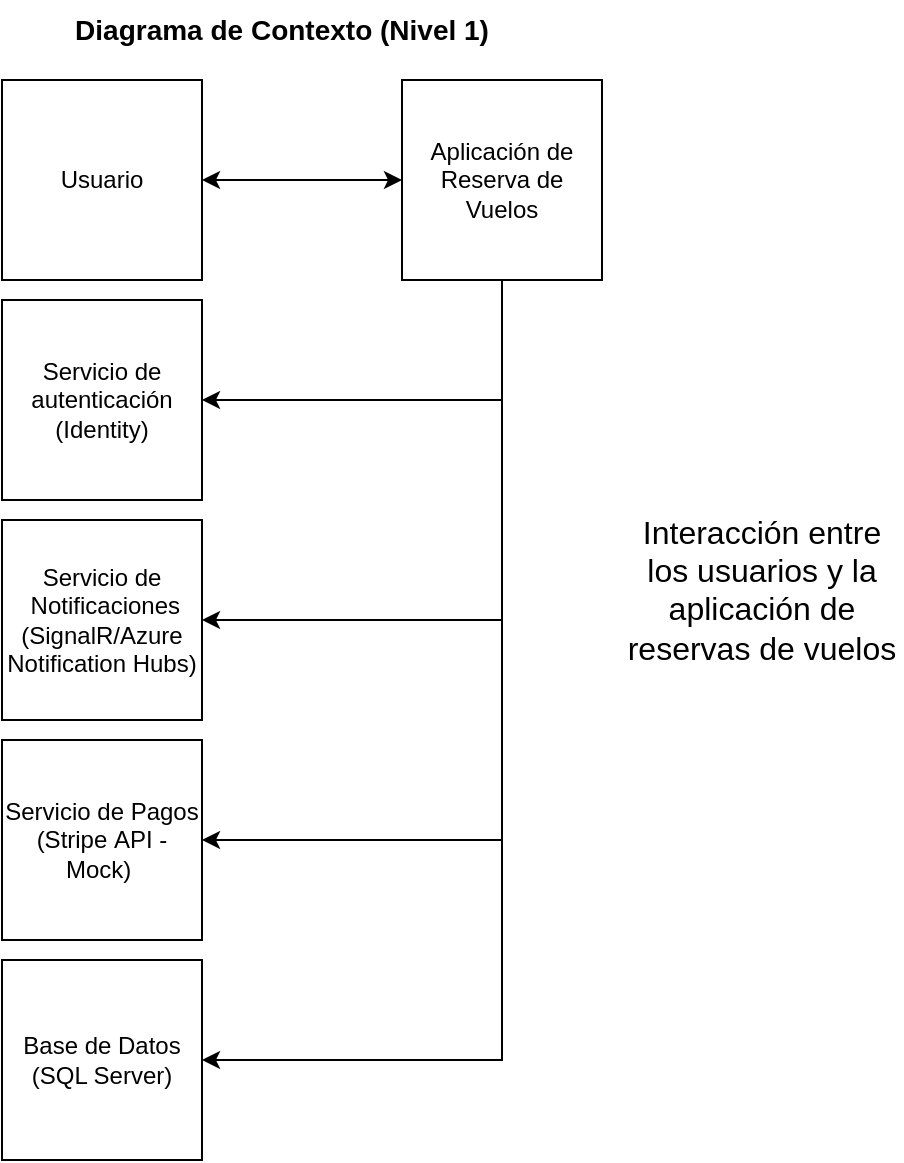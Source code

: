<mxfile version="24.7.1" type="device" pages="4">
  <diagram name="N1" id="COFwyiI3ozjty7LpkfsB">
    <mxGraphModel dx="1808" dy="652" grid="1" gridSize="10" guides="1" tooltips="1" connect="1" arrows="1" fold="1" page="1" pageScale="1" pageWidth="827" pageHeight="1169" math="0" shadow="0">
      <root>
        <mxCell id="0" />
        <mxCell id="1" parent="0" />
        <mxCell id="GQjELW8ep5slCsAtEW8S-1" value="Usuario" style="whiteSpace=wrap;html=1;aspect=fixed;" vertex="1" parent="1">
          <mxGeometry x="40" y="60" width="100" height="100" as="geometry" />
        </mxCell>
        <mxCell id="GQjELW8ep5slCsAtEW8S-2" value="Aplicación de Reserva de Vuelos" style="whiteSpace=wrap;html=1;aspect=fixed;" vertex="1" parent="1">
          <mxGeometry x="240" y="60" width="100" height="100" as="geometry" />
        </mxCell>
        <mxCell id="GQjELW8ep5slCsAtEW8S-3" value="Servicio de autenticación&lt;br&gt;(Identity)" style="whiteSpace=wrap;html=1;aspect=fixed;" vertex="1" parent="1">
          <mxGeometry x="40" y="170" width="100" height="100" as="geometry" />
        </mxCell>
        <mxCell id="GQjELW8ep5slCsAtEW8S-4" value="" style="endArrow=classic;startArrow=classic;html=1;rounded=0;exitX=1;exitY=0.5;exitDx=0;exitDy=0;entryX=0;entryY=0.5;entryDx=0;entryDy=0;" edge="1" parent="1" source="GQjELW8ep5slCsAtEW8S-1" target="GQjELW8ep5slCsAtEW8S-2">
          <mxGeometry width="50" height="50" relative="1" as="geometry">
            <mxPoint x="390" y="410" as="sourcePoint" />
            <mxPoint x="440" y="360" as="targetPoint" />
          </mxGeometry>
        </mxCell>
        <mxCell id="GQjELW8ep5slCsAtEW8S-5" value="" style="endArrow=classic;html=1;rounded=0;exitX=0.5;exitY=1;exitDx=0;exitDy=0;entryX=1;entryY=0.5;entryDx=0;entryDy=0;" edge="1" parent="1" source="GQjELW8ep5slCsAtEW8S-2" target="GQjELW8ep5slCsAtEW8S-3">
          <mxGeometry width="50" height="50" relative="1" as="geometry">
            <mxPoint x="390" y="410" as="sourcePoint" />
            <mxPoint x="440" y="360" as="targetPoint" />
            <Array as="points">
              <mxPoint x="290" y="220" />
            </Array>
          </mxGeometry>
        </mxCell>
        <mxCell id="GQjELW8ep5slCsAtEW8S-6" value="Diagrama de Contexto (Nivel 1)" style="text;html=1;align=center;verticalAlign=middle;whiteSpace=wrap;rounded=0;fontStyle=1;fontSize=14;" vertex="1" parent="1">
          <mxGeometry x="40" y="20" width="280" height="30" as="geometry" />
        </mxCell>
        <mxCell id="7ludCrOSt_Thyn5OLw1Z-2" value="Servicio de &amp;nbsp;Notificaciones &amp;nbsp;(SignalR&lt;span class=&quot;hljs-operator&quot;&gt;/&lt;/span&gt;Azure&amp;nbsp; Notification Hubs)" style="whiteSpace=wrap;html=1;aspect=fixed;" vertex="1" parent="1">
          <mxGeometry x="40" y="280" width="100" height="100" as="geometry" />
        </mxCell>
        <mxCell id="7ludCrOSt_Thyn5OLw1Z-5" value="Servicio de&amp;nbsp;Pagos (Stripe&amp;nbsp;API &lt;span class=&quot;hljs-operator&quot;&gt;-&lt;/span&gt; Mock)&amp;nbsp;" style="whiteSpace=wrap;html=1;aspect=fixed;" vertex="1" parent="1">
          <mxGeometry x="40" y="390" width="100" height="100" as="geometry" />
        </mxCell>
        <mxCell id="7ludCrOSt_Thyn5OLw1Z-6" value="" style="endArrow=classic;html=1;rounded=0;exitX=0.5;exitY=1;exitDx=0;exitDy=0;entryX=1;entryY=0.5;entryDx=0;entryDy=0;" edge="1" parent="1" source="GQjELW8ep5slCsAtEW8S-2" target="7ludCrOSt_Thyn5OLw1Z-2">
          <mxGeometry width="50" height="50" relative="1" as="geometry">
            <mxPoint x="300" y="170" as="sourcePoint" />
            <mxPoint x="150" y="240" as="targetPoint" />
            <Array as="points">
              <mxPoint x="290" y="330" />
            </Array>
          </mxGeometry>
        </mxCell>
        <mxCell id="7ludCrOSt_Thyn5OLw1Z-7" value="" style="endArrow=classic;html=1;rounded=0;exitX=0.5;exitY=1;exitDx=0;exitDy=0;entryX=1;entryY=0.5;entryDx=0;entryDy=0;" edge="1" parent="1" source="GQjELW8ep5slCsAtEW8S-2" target="7ludCrOSt_Thyn5OLw1Z-5">
          <mxGeometry width="50" height="50" relative="1" as="geometry">
            <mxPoint x="300" y="170" as="sourcePoint" />
            <mxPoint x="150" y="360" as="targetPoint" />
            <Array as="points">
              <mxPoint x="290" y="440" />
            </Array>
          </mxGeometry>
        </mxCell>
        <mxCell id="7ludCrOSt_Thyn5OLw1Z-8" value="Base de Datos (&lt;span class=&quot;hljs-keyword&quot;&gt;SQL&lt;/span&gt; Server)" style="whiteSpace=wrap;html=1;aspect=fixed;" vertex="1" parent="1">
          <mxGeometry x="40" y="500" width="100" height="100" as="geometry" />
        </mxCell>
        <mxCell id="7ludCrOSt_Thyn5OLw1Z-9" value="" style="endArrow=classic;html=1;rounded=0;exitX=0.5;exitY=1;exitDx=0;exitDy=0;entryX=1;entryY=0.5;entryDx=0;entryDy=0;" edge="1" parent="1" source="GQjELW8ep5slCsAtEW8S-2" target="7ludCrOSt_Thyn5OLw1Z-8">
          <mxGeometry width="50" height="50" relative="1" as="geometry">
            <mxPoint x="300" y="170" as="sourcePoint" />
            <mxPoint x="150" y="480" as="targetPoint" />
            <Array as="points">
              <mxPoint x="290" y="550" />
            </Array>
          </mxGeometry>
        </mxCell>
        <mxCell id="xbgTVF0E-h3FxzrcNlNX-4" value="Interacción entre los usuarios y la aplicación de reservas de vuelos" style="text;whiteSpace=wrap;html=1;fontSize=16;align=center;" vertex="1" parent="1">
          <mxGeometry x="350" y="270" width="140" height="90" as="geometry" />
        </mxCell>
      </root>
    </mxGraphModel>
  </diagram>
  <diagram id="YFlpD0oa5Kz86ncDNRH0" name="N2">
    <mxGraphModel dx="1808" dy="652" grid="1" gridSize="10" guides="1" tooltips="1" connect="1" arrows="1" fold="1" page="1" pageScale="1" pageWidth="827" pageHeight="1169" math="0" shadow="0">
      <root>
        <mxCell id="0" />
        <mxCell id="1" parent="0" />
        <mxCell id="0m93pcgGlMHqi5S5XACm-1" value="&lt;span style=&quot;font-size: 14px;&quot;&gt;Diagrama de Contenedores (Nivel 2)&lt;/span&gt;" style="swimlane;whiteSpace=wrap;html=1;" vertex="1" parent="1">
          <mxGeometry x="80" y="45" width="260" height="540" as="geometry" />
        </mxCell>
        <mxCell id="UsFJIPFv3FCn83U0_a6z-8" value="" style="swimlane;startSize=0;" vertex="1" parent="0m93pcgGlMHqi5S5XACm-1">
          <mxGeometry x="10" y="30" width="240" height="300" as="geometry" />
        </mxCell>
        <mxCell id="UsFJIPFv3FCn83U0_a6z-10" value="" style="swimlane;startSize=0;" vertex="1" parent="UsFJIPFv3FCn83U0_a6z-8">
          <mxGeometry x="20" y="40" width="200" height="80" as="geometry" />
        </mxCell>
        <mxCell id="UsFJIPFv3FCn83U0_a6z-12" value="&lt;span class=&quot;hljs-operator&quot;&gt;-&lt;/span&gt; AccountController&lt;div&gt;&lt;span class=&quot;hljs-operator&quot;&gt;-&lt;/span&gt; FlightController&lt;br&gt;&lt;span class=&quot;hljs-operator&quot;&gt;-&lt;/span&gt; AdminController&amp;nbsp;&lt;/div&gt;" style="text;html=1;align=left;verticalAlign=middle;resizable=0;points=[];autosize=1;strokeColor=none;fillColor=none;" vertex="1" parent="UsFJIPFv3FCn83U0_a6z-10">
          <mxGeometry x="35" y="20" width="130" height="60" as="geometry" />
        </mxCell>
        <mxCell id="UsFJIPFv3FCn83U0_a6z-11" value="Controladores" style="text;html=1;align=center;verticalAlign=middle;resizable=0;points=[];autosize=1;strokeColor=none;fillColor=none;" vertex="1" parent="UsFJIPFv3FCn83U0_a6z-10">
          <mxGeometry x="50" width="100" height="30" as="geometry" />
        </mxCell>
        <mxCell id="UsFJIPFv3FCn83U0_a6z-13" value="Aplicación Web&lt;br&gt;(ASP.NET Core MVC)" style="text;html=1;align=center;verticalAlign=middle;resizable=0;points=[];autosize=1;strokeColor=none;fillColor=none;" vertex="1" parent="UsFJIPFv3FCn83U0_a6z-8">
          <mxGeometry x="50" width="140" height="40" as="geometry" />
        </mxCell>
        <mxCell id="UsFJIPFv3FCn83U0_a6z-15" value="" style="swimlane;startSize=0;" vertex="1" parent="UsFJIPFv3FCn83U0_a6z-8">
          <mxGeometry x="20" y="130" width="200" height="70" as="geometry" />
        </mxCell>
        <mxCell id="UsFJIPFv3FCn83U0_a6z-16" value="Servicios" style="text;html=1;align=center;verticalAlign=middle;resizable=0;points=[];autosize=1;strokeColor=none;fillColor=none;" vertex="1" parent="UsFJIPFv3FCn83U0_a6z-15">
          <mxGeometry x="65" width="70" height="30" as="geometry" />
        </mxCell>
        <mxCell id="UsFJIPFv3FCn83U0_a6z-17" value="&lt;span class=&quot;hljs-operator&quot;&gt;-&lt;/span&gt; NotificationService&lt;br&gt;&lt;span class=&quot;hljs-operator&quot;&gt;-&lt;/span&gt; PaymentService" style="text;html=1;align=left;verticalAlign=middle;resizable=0;points=[];autosize=1;strokeColor=none;fillColor=none;" vertex="1" parent="UsFJIPFv3FCn83U0_a6z-15">
          <mxGeometry x="35" y="25" width="130" height="40" as="geometry" />
        </mxCell>
        <mxCell id="UsFJIPFv3FCn83U0_a6z-18" value="" style="swimlane;startSize=0;" vertex="1" parent="UsFJIPFv3FCn83U0_a6z-8">
          <mxGeometry x="20" y="210" width="200" height="80" as="geometry" />
        </mxCell>
        <mxCell id="UsFJIPFv3FCn83U0_a6z-19" value="Modelos" style="text;html=1;align=center;verticalAlign=middle;resizable=0;points=[];autosize=1;strokeColor=none;fillColor=none;" vertex="1" parent="UsFJIPFv3FCn83U0_a6z-18">
          <mxGeometry x="65" width="70" height="30" as="geometry" />
        </mxCell>
        <mxCell id="UsFJIPFv3FCn83U0_a6z-20" value="&lt;span class=&quot;hljs-operator&quot;&gt;-&lt;/span&gt; User&lt;br&gt;&lt;span class=&quot;hljs-operator&quot;&gt;-&lt;/span&gt; Flight&lt;br&gt;&lt;span class=&quot;hljs-operator&quot;&gt;-&lt;/span&gt; Booking" style="text;html=1;align=left;verticalAlign=middle;resizable=0;points=[];autosize=1;strokeColor=none;fillColor=none;" vertex="1" parent="UsFJIPFv3FCn83U0_a6z-18">
          <mxGeometry x="65" y="25" width="70" height="60" as="geometry" />
        </mxCell>
        <mxCell id="UsFJIPFv3FCn83U0_a6z-21" value="" style="swimlane;startSize=0;" vertex="1" parent="0m93pcgGlMHqi5S5XACm-1">
          <mxGeometry x="10" y="340" width="240" height="40" as="geometry" />
        </mxCell>
        <mxCell id="UsFJIPFv3FCn83U0_a6z-22" value="Base de Datos&lt;br&gt;(&lt;span class=&quot;hljs-keyword&quot;&gt;SQL&lt;/span&gt; Server)&amp;nbsp;" style="text;html=1;align=center;verticalAlign=middle;resizable=0;points=[];autosize=1;strokeColor=none;fillColor=none;" vertex="1" parent="UsFJIPFv3FCn83U0_a6z-21">
          <mxGeometry x="70" width="100" height="40" as="geometry" />
        </mxCell>
        <mxCell id="UsFJIPFv3FCn83U0_a6z-23" value="" style="swimlane;startSize=0;" vertex="1" parent="0m93pcgGlMHqi5S5XACm-1">
          <mxGeometry x="10" y="390" width="240" height="40" as="geometry" />
        </mxCell>
        <mxCell id="UsFJIPFv3FCn83U0_a6z-24" value="Servicio de Autenticación&lt;br&gt;(&lt;span class=&quot;hljs-keyword&quot;&gt;Identity&lt;/span&gt; Server)" style="text;html=1;align=center;verticalAlign=middle;resizable=0;points=[];autosize=1;strokeColor=none;fillColor=none;" vertex="1" parent="UsFJIPFv3FCn83U0_a6z-23">
          <mxGeometry x="40" width="160" height="40" as="geometry" />
        </mxCell>
        <mxCell id="UsFJIPFv3FCn83U0_a6z-25" value="" style="swimlane;startSize=0;" vertex="1" parent="0m93pcgGlMHqi5S5XACm-1">
          <mxGeometry x="10" y="440" width="240" height="40" as="geometry" />
        </mxCell>
        <mxCell id="UsFJIPFv3FCn83U0_a6z-26" value="Servicio de Notificaciones&lt;br&gt;(Azure Notification Hubs)" style="text;html=1;align=center;verticalAlign=middle;resizable=0;points=[];autosize=1;strokeColor=none;fillColor=none;" vertex="1" parent="UsFJIPFv3FCn83U0_a6z-25">
          <mxGeometry x="40" width="160" height="40" as="geometry" />
        </mxCell>
        <mxCell id="UsFJIPFv3FCn83U0_a6z-27" value="" style="swimlane;startSize=0;" vertex="1" parent="0m93pcgGlMHqi5S5XACm-1">
          <mxGeometry x="10" y="490" width="240" height="40" as="geometry" />
        </mxCell>
        <mxCell id="UsFJIPFv3FCn83U0_a6z-28" value="Servicio de Pagos&lt;br&gt;(Stripe API &lt;span class=&quot;hljs-operator&quot;&gt;-&lt;/span&gt; Mock)" style="text;html=1;align=center;verticalAlign=middle;resizable=0;points=[];autosize=1;strokeColor=none;fillColor=none;" vertex="1" parent="UsFJIPFv3FCn83U0_a6z-27">
          <mxGeometry x="60" width="120" height="40" as="geometry" />
        </mxCell>
        <mxCell id="T3M55dE_aX11NL0qPjmo-1" value="Contenedores (aplicaciones o servicios) que componen el sistema." style="text;whiteSpace=wrap;html=1;fontSize=16;align=center;" vertex="1" parent="1">
          <mxGeometry x="360" y="270" width="140" height="90" as="geometry" />
        </mxCell>
      </root>
    </mxGraphModel>
  </diagram>
  <diagram id="HiiMgFurdqJLw7jYOTXP" name="N3">
    <mxGraphModel dx="1808" dy="652" grid="1" gridSize="10" guides="1" tooltips="1" connect="1" arrows="1" fold="1" page="1" pageScale="1" pageWidth="827" pageHeight="1169" math="0" shadow="0">
      <root>
        <mxCell id="0" />
        <mxCell id="1" parent="0" />
        <mxCell id="Z5SfkZARlFE1e9_lgM-3-1" value="Diagrama de Componentes (Nivel 3)" style="text;html=1;align=center;verticalAlign=middle;whiteSpace=wrap;rounded=0;fontStyle=1;fontSize=14;" vertex="1" parent="1">
          <mxGeometry x="40" y="50" width="280" height="30" as="geometry" />
        </mxCell>
        <mxCell id="Z5SfkZARlFE1e9_lgM-3-3" value="" style="swimlane;startSize=0;" vertex="1" parent="1">
          <mxGeometry x="40" y="80" width="280" height="340" as="geometry" />
        </mxCell>
        <mxCell id="Z5SfkZARlFE1e9_lgM-3-4" value="Aplicación Web (ASP.NET Core MVC) " style="text;html=1;align=center;verticalAlign=middle;resizable=0;points=[];autosize=1;strokeColor=none;fillColor=none;" vertex="1" parent="Z5SfkZARlFE1e9_lgM-3-3">
          <mxGeometry x="25" width="230" height="30" as="geometry" />
        </mxCell>
        <mxCell id="Z5SfkZARlFE1e9_lgM-3-5" value="" style="swimlane;startSize=0;" vertex="1" parent="Z5SfkZARlFE1e9_lgM-3-3">
          <mxGeometry x="10" y="140" width="260" height="90" as="geometry" />
        </mxCell>
        <mxCell id="Z5SfkZARlFE1e9_lgM-3-6" value="Servicios " style="text;html=1;align=center;verticalAlign=middle;resizable=0;points=[];autosize=1;strokeColor=none;fillColor=none;" vertex="1" parent="Z5SfkZARlFE1e9_lgM-3-5">
          <mxGeometry x="95" width="70" height="30" as="geometry" />
        </mxCell>
        <mxCell id="Z5SfkZARlFE1e9_lgM-3-8" value="NotificationService" style="rounded=0;whiteSpace=wrap;html=1;" vertex="1" parent="Z5SfkZARlFE1e9_lgM-3-5">
          <mxGeometry x="10" y="40" width="110" height="40" as="geometry" />
        </mxCell>
        <mxCell id="Z5SfkZARlFE1e9_lgM-3-9" value="PaymentService" style="rounded=0;whiteSpace=wrap;html=1;" vertex="1" parent="Z5SfkZARlFE1e9_lgM-3-5">
          <mxGeometry x="140" y="40" width="110" height="40" as="geometry" />
        </mxCell>
        <mxCell id="Z5SfkZARlFE1e9_lgM-3-11" value="" style="swimlane;startSize=0;" vertex="1" parent="Z5SfkZARlFE1e9_lgM-3-3">
          <mxGeometry x="10" y="40" width="260" height="90" as="geometry" />
        </mxCell>
        <mxCell id="Z5SfkZARlFE1e9_lgM-3-12" value="Controladores " style="text;html=1;align=center;verticalAlign=middle;resizable=0;points=[];autosize=1;strokeColor=none;fillColor=none;" vertex="1" parent="Z5SfkZARlFE1e9_lgM-3-11">
          <mxGeometry x="80" width="100" height="30" as="geometry" />
        </mxCell>
        <mxCell id="Z5SfkZARlFE1e9_lgM-3-13" value="AccountController" style="rounded=0;whiteSpace=wrap;html=1;" vertex="1" parent="Z5SfkZARlFE1e9_lgM-3-11">
          <mxGeometry x="10" y="40" width="110" height="40" as="geometry" />
        </mxCell>
        <mxCell id="Z5SfkZARlFE1e9_lgM-3-14" value="FlightController" style="rounded=0;whiteSpace=wrap;html=1;" vertex="1" parent="Z5SfkZARlFE1e9_lgM-3-11">
          <mxGeometry x="140" y="40" width="110" height="40" as="geometry" />
        </mxCell>
        <mxCell id="Z5SfkZARlFE1e9_lgM-3-15" value="" style="swimlane;startSize=0;" vertex="1" parent="1">
          <mxGeometry x="50" y="320" width="260" height="90" as="geometry" />
        </mxCell>
        <mxCell id="Z5SfkZARlFE1e9_lgM-3-16" value="Modelos " style="text;html=1;align=center;verticalAlign=middle;resizable=0;points=[];autosize=1;strokeColor=none;fillColor=none;" vertex="1" parent="Z5SfkZARlFE1e9_lgM-3-15">
          <mxGeometry x="95" width="70" height="30" as="geometry" />
        </mxCell>
        <mxCell id="Z5SfkZARlFE1e9_lgM-3-17" value="User" style="rounded=0;whiteSpace=wrap;html=1;" vertex="1" parent="Z5SfkZARlFE1e9_lgM-3-15">
          <mxGeometry x="10" y="40" width="110" height="40" as="geometry" />
        </mxCell>
        <mxCell id="Z5SfkZARlFE1e9_lgM-3-18" value="Flight" style="rounded=0;whiteSpace=wrap;html=1;" vertex="1" parent="Z5SfkZARlFE1e9_lgM-3-15">
          <mxGeometry x="140" y="40" width="110" height="40" as="geometry" />
        </mxCell>
        <mxCell id="Z5SfkZARlFE1e9_lgM-3-19" value="Base de Datos&lt;br&gt;(&lt;span class=&quot;hljs-keyword&quot;&gt;SQL&lt;/span&gt; Server)" style="rounded=0;whiteSpace=wrap;html=1;" vertex="1" parent="1">
          <mxGeometry x="40" y="430" width="280" height="40" as="geometry" />
        </mxCell>
        <mxCell id="Z5SfkZARlFE1e9_lgM-3-20" value="Servicio de Autenticación&lt;br&gt;(&lt;span class=&quot;hljs-keyword&quot;&gt;Identity&lt;/span&gt;)" style="rounded=0;whiteSpace=wrap;html=1;" vertex="1" parent="1">
          <mxGeometry x="40" y="480" width="280" height="40" as="geometry" />
        </mxCell>
        <mxCell id="Z5SfkZARlFE1e9_lgM-3-21" value="Servicio de Notificaciones&lt;br&gt;(Azure &amp;nbsp;Notification Hubs)&amp;nbsp;" style="rounded=0;whiteSpace=wrap;html=1;" vertex="1" parent="1">
          <mxGeometry x="40" y="530" width="280" height="40" as="geometry" />
        </mxCell>
        <mxCell id="Z5SfkZARlFE1e9_lgM-3-22" value="Servicio de Pagos&lt;br&gt;(Stripe API &lt;span class=&quot;hljs-operator&quot;&gt;-&lt;/span&gt; Mock)" style="rounded=0;whiteSpace=wrap;html=1;" vertex="1" parent="1">
          <mxGeometry x="40" y="580" width="280" height="40" as="geometry" />
        </mxCell>
        <mxCell id="0SRYFrOQvNqiw37BdBFX-1" value="Componentes internos de la aplicación web y cómo interactúan entre sí" style="text;whiteSpace=wrap;html=1;fontSize=16;align=center;" vertex="1" parent="1">
          <mxGeometry x="360" y="270" width="140" height="90" as="geometry" />
        </mxCell>
      </root>
    </mxGraphModel>
  </diagram>
  <diagram id="LeZCwgrrVbKjbnffqTeh" name="Secuencia">
    <mxGraphModel dx="1808" dy="652" grid="1" gridSize="10" guides="1" tooltips="1" connect="1" arrows="1" fold="1" page="1" pageScale="1" pageWidth="827" pageHeight="1169" math="0" shadow="0">
      <root>
        <mxCell id="0" />
        <mxCell id="1" parent="0" />
        <mxCell id="L-n6I6NpWhOQCa3kTRDa-1" value="Diagrama de Secuencia" style="text;html=1;align=center;verticalAlign=middle;whiteSpace=wrap;rounded=0;fontStyle=1;fontSize=14;" vertex="1" parent="1">
          <mxGeometry x="274" y="60" width="280" height="30" as="geometry" />
        </mxCell>
        <mxCell id="H-0k3UcaXbgcmAOFC5o6-1" value="Interacción entre el usuario final y los componentes para la reserva de vuelos." style="text;whiteSpace=wrap;html=1;fontSize=16;align=center;" vertex="1" parent="1">
          <mxGeometry x="640" y="280" width="140" height="90" as="geometry" />
        </mxCell>
        <mxCell id="H-0k3UcaXbgcmAOFC5o6-2" value="" style="endArrow=none;html=1;rounded=0;" edge="1" parent="1">
          <mxGeometry width="50" height="50" relative="1" as="geometry">
            <mxPoint x="80" y="480" as="sourcePoint" />
            <mxPoint x="80" y="130" as="targetPoint" />
          </mxGeometry>
        </mxCell>
        <mxCell id="H-0k3UcaXbgcmAOFC5o6-3" value="Usuario" style="text;html=1;align=center;verticalAlign=middle;whiteSpace=wrap;rounded=0;fontStyle=1" vertex="1" parent="1">
          <mxGeometry x="50" y="100" width="60" height="30" as="geometry" />
        </mxCell>
        <mxCell id="H-0k3UcaXbgcmAOFC5o6-4" value="" style="endArrow=none;html=1;rounded=0;" edge="1" parent="1">
          <mxGeometry width="50" height="50" relative="1" as="geometry">
            <mxPoint x="320" y="480" as="sourcePoint" />
            <mxPoint x="320" y="130" as="targetPoint" />
          </mxGeometry>
        </mxCell>
        <mxCell id="H-0k3UcaXbgcmAOFC5o6-5" value="Aplicación Web (ASP.NET Core MVC)" style="text;html=1;align=center;verticalAlign=middle;whiteSpace=wrap;rounded=0;fontStyle=1" vertex="1" parent="1">
          <mxGeometry x="210" y="100" width="220" height="30" as="geometry" />
        </mxCell>
        <mxCell id="H-0k3UcaXbgcmAOFC5o6-7" value="" style="endArrow=none;html=1;rounded=0;" edge="1" parent="1">
          <mxGeometry width="50" height="50" relative="1" as="geometry">
            <mxPoint x="560" y="480" as="sourcePoint" />
            <mxPoint x="560" y="130" as="targetPoint" />
          </mxGeometry>
        </mxCell>
        <mxCell id="H-0k3UcaXbgcmAOFC5o6-8" value="Servicios Externos (Mock)" style="text;html=1;align=center;verticalAlign=middle;whiteSpace=wrap;rounded=0;fontStyle=1" vertex="1" parent="1">
          <mxGeometry x="450" y="100" width="220" height="30" as="geometry" />
        </mxCell>
        <mxCell id="H-0k3UcaXbgcmAOFC5o6-10" value="" style="endArrow=classic;html=1;rounded=0;dashed=1;" edge="1" parent="1">
          <mxGeometry width="50" height="50" relative="1" as="geometry">
            <mxPoint x="80" y="160" as="sourcePoint" />
            <mxPoint x="320" y="160" as="targetPoint" />
          </mxGeometry>
        </mxCell>
        <mxCell id="H-0k3UcaXbgcmAOFC5o6-12" value="Seleccionar Vuelo" style="edgeLabel;html=1;align=center;verticalAlign=middle;resizable=0;points=[];" vertex="1" connectable="0" parent="H-0k3UcaXbgcmAOFC5o6-10">
          <mxGeometry x="0.075" y="-4" relative="1" as="geometry">
            <mxPoint x="1" y="-4" as="offset" />
          </mxGeometry>
        </mxCell>
        <mxCell id="H-0k3UcaXbgcmAOFC5o6-13" value="" style="endArrow=classic;html=1;rounded=0;dashed=1;" edge="1" parent="1">
          <mxGeometry width="50" height="50" relative="1" as="geometry">
            <mxPoint x="320" y="200" as="sourcePoint" />
            <mxPoint x="80" y="200" as="targetPoint" />
          </mxGeometry>
        </mxCell>
        <mxCell id="H-0k3UcaXbgcmAOFC5o6-14" value="Mostrar Vuelo" style="edgeLabel;html=1;align=center;verticalAlign=middle;resizable=0;points=[];" vertex="1" connectable="0" parent="H-0k3UcaXbgcmAOFC5o6-13">
          <mxGeometry x="0.075" y="-4" relative="1" as="geometry">
            <mxPoint x="19" y="4" as="offset" />
          </mxGeometry>
        </mxCell>
        <mxCell id="H-0k3UcaXbgcmAOFC5o6-15" value="" style="endArrow=classic;html=1;rounded=0;dashed=1;" edge="1" parent="1">
          <mxGeometry width="50" height="50" relative="1" as="geometry">
            <mxPoint x="80" y="240" as="sourcePoint" />
            <mxPoint x="320" y="240" as="targetPoint" />
          </mxGeometry>
        </mxCell>
        <mxCell id="H-0k3UcaXbgcmAOFC5o6-16" value="Ingresar Detalles Pago" style="edgeLabel;html=1;align=center;verticalAlign=middle;resizable=0;points=[];" vertex="1" connectable="0" parent="H-0k3UcaXbgcmAOFC5o6-15">
          <mxGeometry x="0.075" y="-4" relative="1" as="geometry">
            <mxPoint x="1" y="-4" as="offset" />
          </mxGeometry>
        </mxCell>
        <mxCell id="H-0k3UcaXbgcmAOFC5o6-17" value="" style="endArrow=classic;html=1;rounded=0;dashed=1;" edge="1" parent="1">
          <mxGeometry width="50" height="50" relative="1" as="geometry">
            <mxPoint x="320" y="280" as="sourcePoint" />
            <mxPoint x="560" y="280" as="targetPoint" />
          </mxGeometry>
        </mxCell>
        <mxCell id="H-0k3UcaXbgcmAOFC5o6-18" value="Procesar Pago (Mock)" style="edgeLabel;html=1;align=center;verticalAlign=middle;resizable=0;points=[];" vertex="1" connectable="0" parent="H-0k3UcaXbgcmAOFC5o6-17">
          <mxGeometry x="0.075" y="-4" relative="1" as="geometry">
            <mxPoint x="1" y="-4" as="offset" />
          </mxGeometry>
        </mxCell>
        <mxCell id="H-0k3UcaXbgcmAOFC5o6-19" value="" style="endArrow=classic;html=1;rounded=0;dashed=1;" edge="1" parent="1">
          <mxGeometry width="50" height="50" relative="1" as="geometry">
            <mxPoint x="560" y="320" as="sourcePoint" />
            <mxPoint x="320" y="320" as="targetPoint" />
          </mxGeometry>
        </mxCell>
        <mxCell id="H-0k3UcaXbgcmAOFC5o6-20" value="Confirmación Pago (Mock)" style="edgeLabel;html=1;align=center;verticalAlign=middle;resizable=0;points=[];" vertex="1" connectable="0" parent="H-0k3UcaXbgcmAOFC5o6-19">
          <mxGeometry x="0.075" y="-4" relative="1" as="geometry">
            <mxPoint x="19" y="4" as="offset" />
          </mxGeometry>
        </mxCell>
        <mxCell id="H-0k3UcaXbgcmAOFC5o6-21" value="" style="endArrow=classic;html=1;rounded=0;dashed=1;" edge="1" parent="1">
          <mxGeometry width="50" height="50" relative="1" as="geometry">
            <mxPoint x="320" y="360" as="sourcePoint" />
            <mxPoint x="80" y="360" as="targetPoint" />
          </mxGeometry>
        </mxCell>
        <mxCell id="H-0k3UcaXbgcmAOFC5o6-22" value="Confirmación Reserva" style="edgeLabel;html=1;align=center;verticalAlign=middle;resizable=0;points=[];" vertex="1" connectable="0" parent="H-0k3UcaXbgcmAOFC5o6-21">
          <mxGeometry x="0.075" y="-4" relative="1" as="geometry">
            <mxPoint x="19" y="4" as="offset" />
          </mxGeometry>
        </mxCell>
        <mxCell id="H-0k3UcaXbgcmAOFC5o6-23" value="" style="endArrow=classic;html=1;rounded=0;dashed=1;" edge="1" parent="1">
          <mxGeometry width="50" height="50" relative="1" as="geometry">
            <mxPoint x="320" y="400" as="sourcePoint" />
            <mxPoint x="560" y="400" as="targetPoint" />
          </mxGeometry>
        </mxCell>
        <mxCell id="H-0k3UcaXbgcmAOFC5o6-24" value="Enviar Notificación (Mock)" style="edgeLabel;html=1;align=center;verticalAlign=middle;resizable=0;points=[];" vertex="1" connectable="0" parent="H-0k3UcaXbgcmAOFC5o6-23">
          <mxGeometry x="0.075" y="-4" relative="1" as="geometry">
            <mxPoint x="1" y="-4" as="offset" />
          </mxGeometry>
        </mxCell>
        <mxCell id="H-0k3UcaXbgcmAOFC5o6-25" value="" style="endArrow=classic;html=1;rounded=0;dashed=1;" edge="1" parent="1">
          <mxGeometry width="50" height="50" relative="1" as="geometry">
            <mxPoint x="560" y="440" as="sourcePoint" />
            <mxPoint x="320" y="440" as="targetPoint" />
          </mxGeometry>
        </mxCell>
        <mxCell id="H-0k3UcaXbgcmAOFC5o6-26" value="Confirmación Notificación (Mock)" style="edgeLabel;html=1;align=center;verticalAlign=middle;resizable=0;points=[];" vertex="1" connectable="0" parent="H-0k3UcaXbgcmAOFC5o6-25">
          <mxGeometry x="0.075" y="-4" relative="1" as="geometry">
            <mxPoint x="19" y="4" as="offset" />
          </mxGeometry>
        </mxCell>
      </root>
    </mxGraphModel>
  </diagram>
</mxfile>
